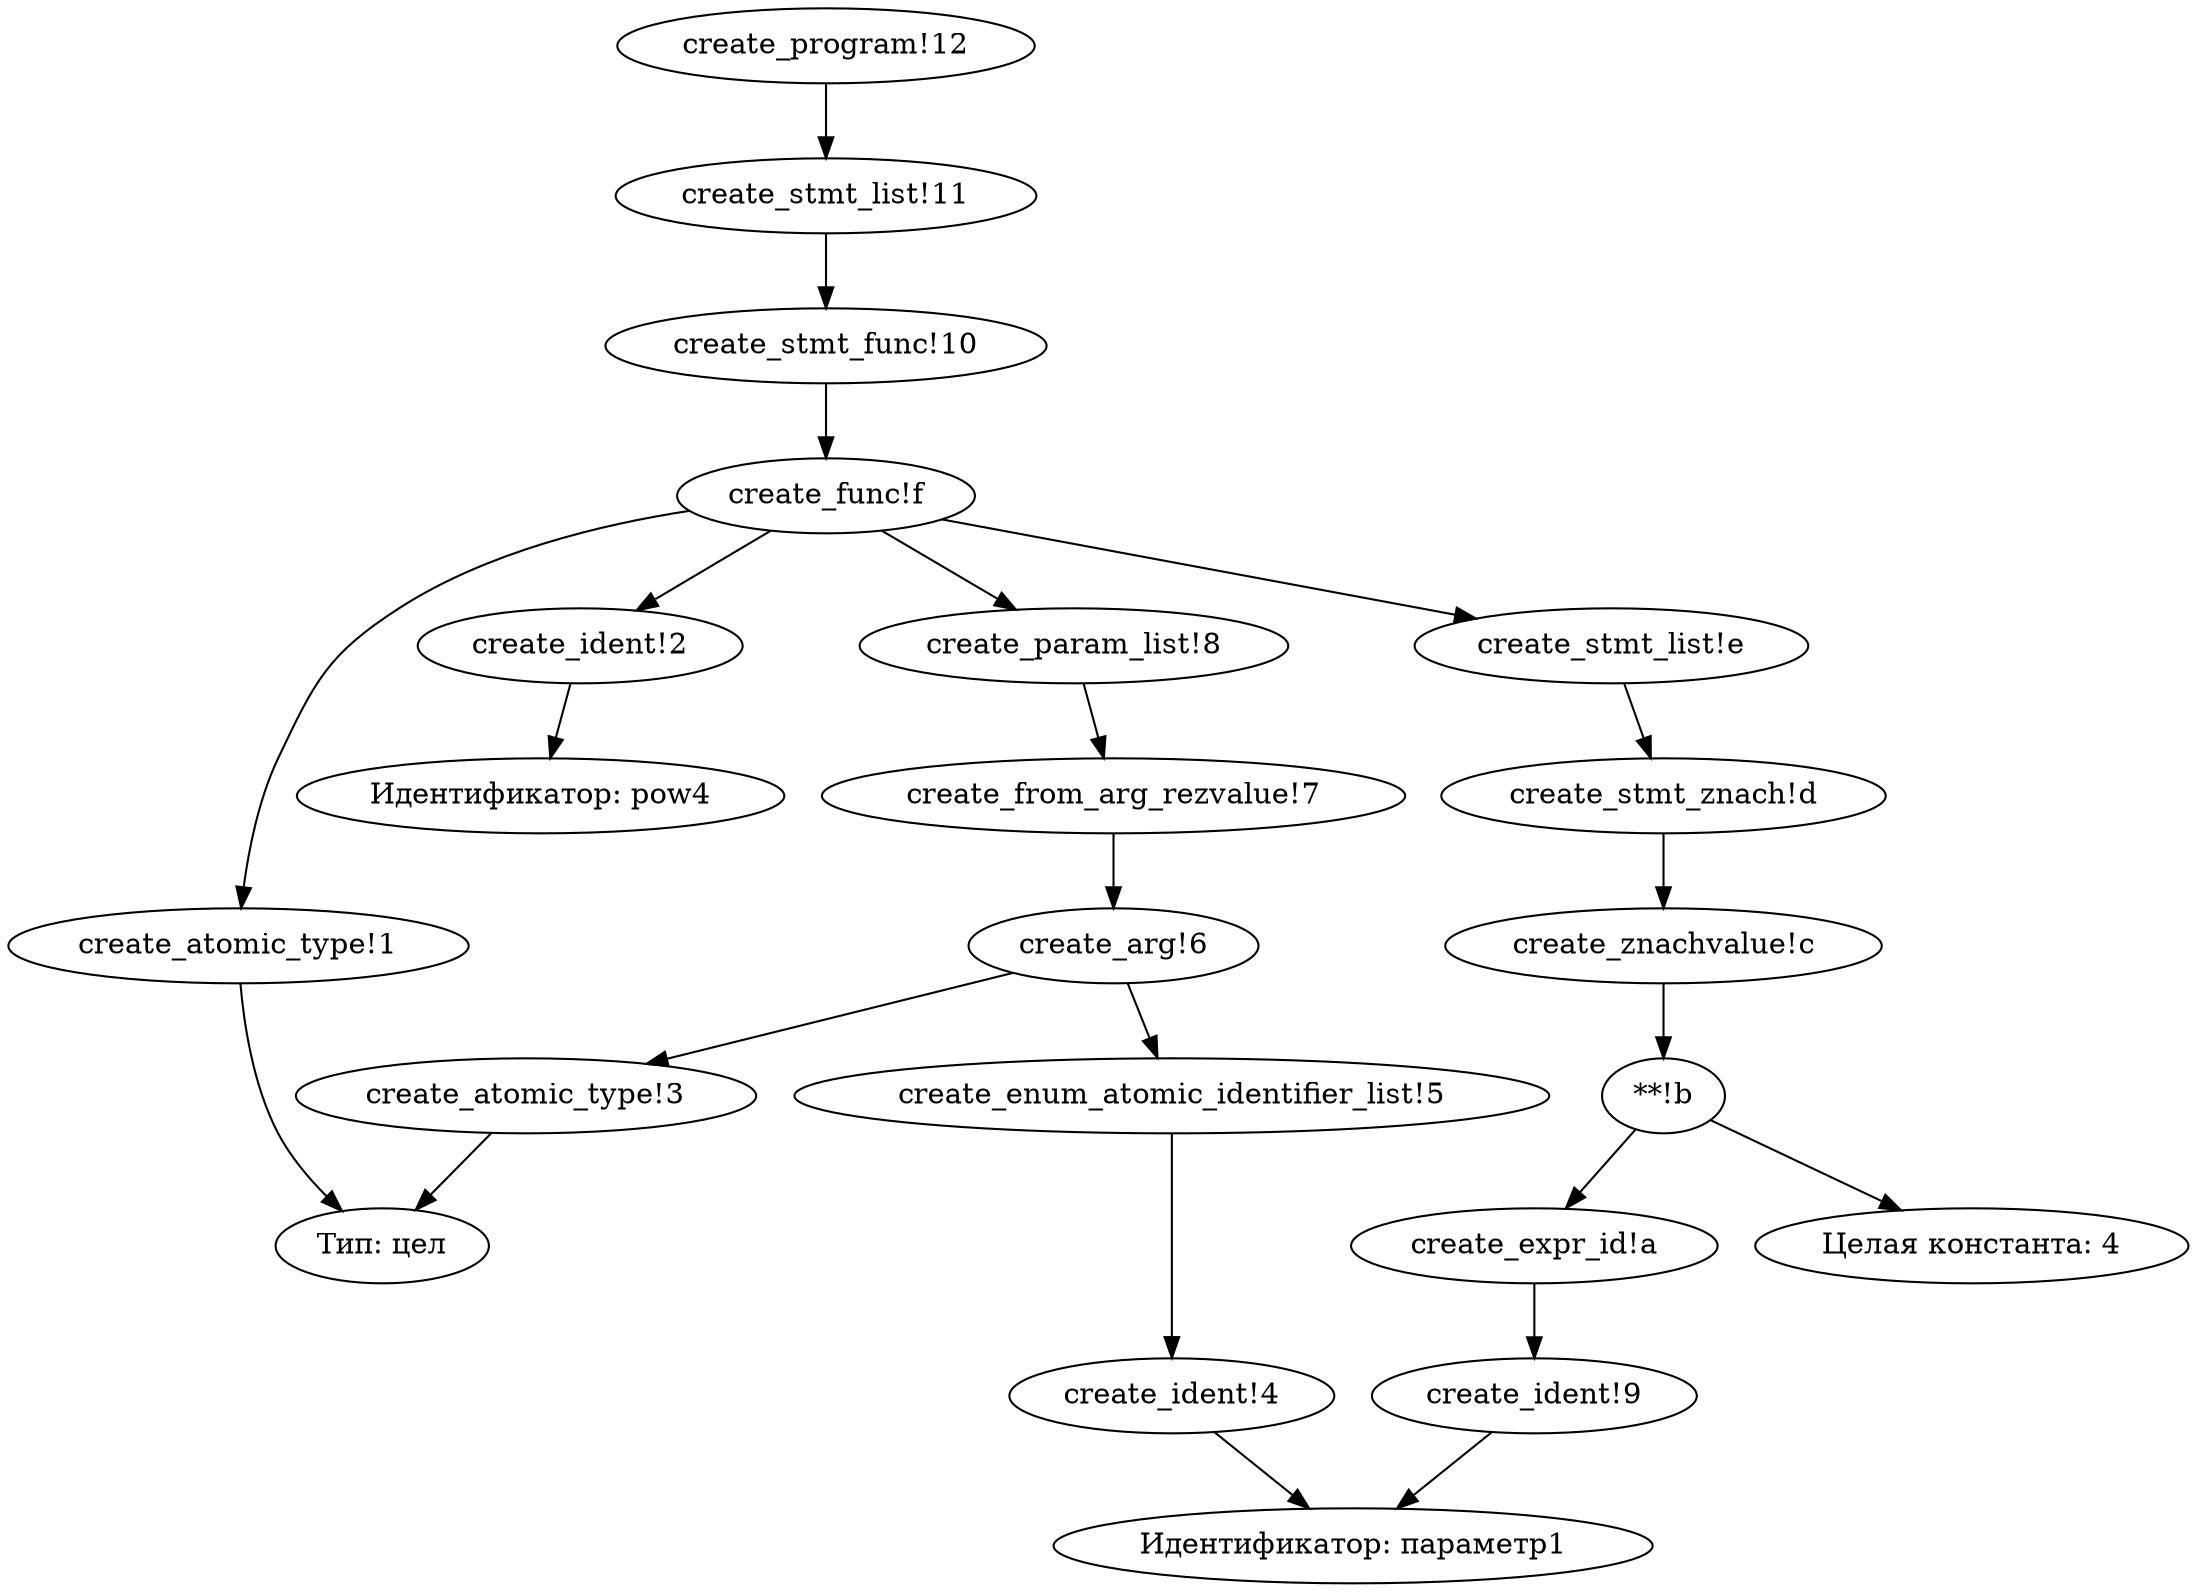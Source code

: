 digraph KumirTree {
"create_atomic_type!1" -> "Тип: цел";
"create_ident!2" -> "Идентификатор: pow4";
"create_atomic_type!3" -> "Тип: цел";
"create_ident!4" -> "Идентификатор: параметр1";
"create_enum_atomic_identifier_list!5" -> "create_ident!4";
"create_arg!6" -> "create_atomic_type!3";
"create_arg!6" -> "create_enum_atomic_identifier_list!5";
"create_from_arg_rezvalue!7" -> "create_arg!6";
"create_param_list!8" -> "create_from_arg_rezvalue!7";
"create_ident!9" -> "Идентификатор: параметр1";
"create_expr_id!a" -> "create_ident!9";
"**!b" -> "create_expr_id!a";
"**!b" -> "Целая константа: 4";
"create_znachvalue!c" -> "**!b";
"create_stmt_znach!d" -> "create_znachvalue!c";
"create_stmt_list!e" -> "create_stmt_znach!d";
"create_func!f" -> "create_atomic_type!1";
"create_func!f" -> "create_ident!2";
"create_func!f" -> "create_param_list!8";
"create_func!f" -> "create_stmt_list!e";
"create_stmt_func!10" -> "create_func!f";
"create_stmt_list!11" -> "create_stmt_func!10";
"create_program!12" -> "create_stmt_list!11";
 } 